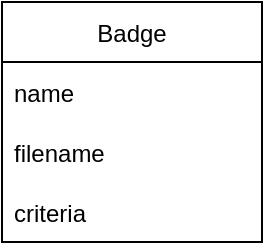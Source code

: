 <mxfile version="17.4.0" type="github">
  <diagram id="_0vtp9OptJLSK87kWKsh" name="Page-1">
    <mxGraphModel dx="1006" dy="820" grid="1" gridSize="10" guides="1" tooltips="1" connect="1" arrows="1" fold="1" page="1" pageScale="1" pageWidth="850" pageHeight="1100" math="0" shadow="0">
      <root>
        <mxCell id="0" />
        <mxCell id="1" parent="0" />
        <mxCell id="mfxGFPHrFce8fcPG04jD-1" value="Badge" style="swimlane;fontStyle=0;childLayout=stackLayout;horizontal=1;startSize=30;horizontalStack=0;resizeParent=1;resizeParentMax=0;resizeLast=0;collapsible=1;marginBottom=0;" vertex="1" parent="1">
          <mxGeometry x="50" y="80" width="130" height="120" as="geometry" />
        </mxCell>
        <mxCell id="mfxGFPHrFce8fcPG04jD-2" value="name" style="text;strokeColor=none;fillColor=none;align=left;verticalAlign=middle;spacingLeft=4;spacingRight=4;overflow=hidden;points=[[0,0.5],[1,0.5]];portConstraint=eastwest;rotatable=0;" vertex="1" parent="mfxGFPHrFce8fcPG04jD-1">
          <mxGeometry y="30" width="130" height="30" as="geometry" />
        </mxCell>
        <mxCell id="mfxGFPHrFce8fcPG04jD-3" value="filename" style="text;strokeColor=none;fillColor=none;align=left;verticalAlign=middle;spacingLeft=4;spacingRight=4;overflow=hidden;points=[[0,0.5],[1,0.5]];portConstraint=eastwest;rotatable=0;" vertex="1" parent="mfxGFPHrFce8fcPG04jD-1">
          <mxGeometry y="60" width="130" height="30" as="geometry" />
        </mxCell>
        <mxCell id="mfxGFPHrFce8fcPG04jD-4" value="criteria" style="text;strokeColor=none;fillColor=none;align=left;verticalAlign=middle;spacingLeft=4;spacingRight=4;overflow=hidden;points=[[0,0.5],[1,0.5]];portConstraint=eastwest;rotatable=0;" vertex="1" parent="mfxGFPHrFce8fcPG04jD-1">
          <mxGeometry y="90" width="130" height="30" as="geometry" />
        </mxCell>
      </root>
    </mxGraphModel>
  </diagram>
</mxfile>
